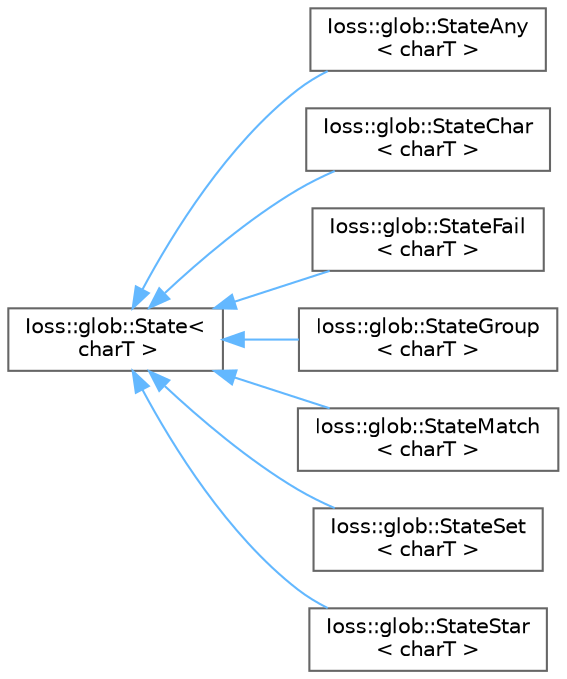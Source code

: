 digraph "Graphical Class Hierarchy"
{
 // INTERACTIVE_SVG=YES
 // LATEX_PDF_SIZE
  bgcolor="transparent";
  edge [fontname=Helvetica,fontsize=10,labelfontname=Helvetica,labelfontsize=10];
  node [fontname=Helvetica,fontsize=10,shape=box,height=0.2,width=0.4];
  rankdir="LR";
  Node0 [id="Node000000",label="Ioss::glob::State\<\l charT \>",height=0.2,width=0.4,color="grey40", fillcolor="white", style="filled",URL="$classIoss_1_1glob_1_1State.html",tooltip=" "];
  Node0 -> Node1 [id="edge135_Node000000_Node000001",dir="back",color="steelblue1",style="solid",tooltip=" "];
  Node1 [id="Node000001",label="Ioss::glob::StateAny\l\< charT \>",height=0.2,width=0.4,color="grey40", fillcolor="white", style="filled",URL="$classIoss_1_1glob_1_1StateAny.html",tooltip=" "];
  Node0 -> Node2 [id="edge136_Node000000_Node000002",dir="back",color="steelblue1",style="solid",tooltip=" "];
  Node2 [id="Node000002",label="Ioss::glob::StateChar\l\< charT \>",height=0.2,width=0.4,color="grey40", fillcolor="white", style="filled",URL="$classIoss_1_1glob_1_1StateChar.html",tooltip=" "];
  Node0 -> Node3 [id="edge137_Node000000_Node000003",dir="back",color="steelblue1",style="solid",tooltip=" "];
  Node3 [id="Node000003",label="Ioss::glob::StateFail\l\< charT \>",height=0.2,width=0.4,color="grey40", fillcolor="white", style="filled",URL="$classIoss_1_1glob_1_1StateFail.html",tooltip=" "];
  Node0 -> Node4 [id="edge138_Node000000_Node000004",dir="back",color="steelblue1",style="solid",tooltip=" "];
  Node4 [id="Node000004",label="Ioss::glob::StateGroup\l\< charT \>",height=0.2,width=0.4,color="grey40", fillcolor="white", style="filled",URL="$classIoss_1_1glob_1_1StateGroup.html",tooltip=" "];
  Node0 -> Node5 [id="edge139_Node000000_Node000005",dir="back",color="steelblue1",style="solid",tooltip=" "];
  Node5 [id="Node000005",label="Ioss::glob::StateMatch\l\< charT \>",height=0.2,width=0.4,color="grey40", fillcolor="white", style="filled",URL="$classIoss_1_1glob_1_1StateMatch.html",tooltip=" "];
  Node0 -> Node6 [id="edge140_Node000000_Node000006",dir="back",color="steelblue1",style="solid",tooltip=" "];
  Node6 [id="Node000006",label="Ioss::glob::StateSet\l\< charT \>",height=0.2,width=0.4,color="grey40", fillcolor="white", style="filled",URL="$classIoss_1_1glob_1_1StateSet.html",tooltip=" "];
  Node0 -> Node7 [id="edge141_Node000000_Node000007",dir="back",color="steelblue1",style="solid",tooltip=" "];
  Node7 [id="Node000007",label="Ioss::glob::StateStar\l\< charT \>",height=0.2,width=0.4,color="grey40", fillcolor="white", style="filled",URL="$classIoss_1_1glob_1_1StateStar.html",tooltip=" "];
}
